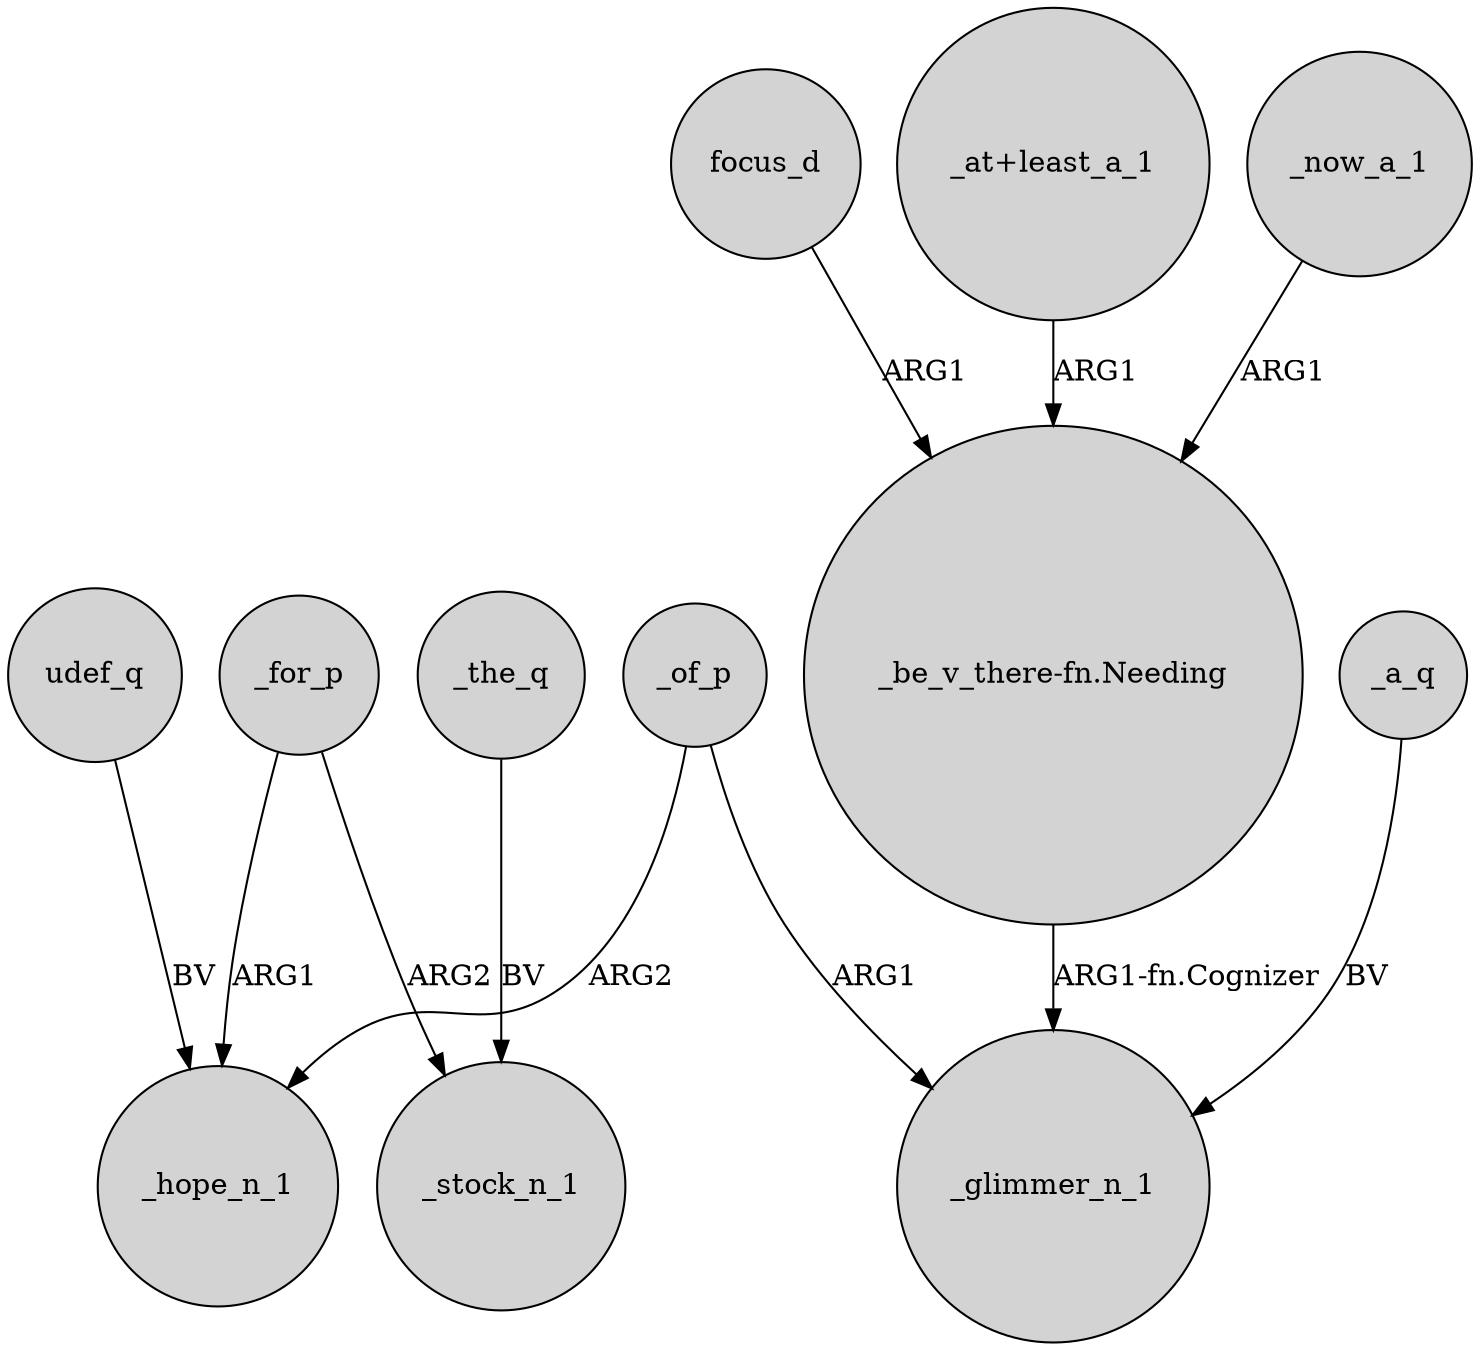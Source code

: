 digraph {
	node [shape=circle style=filled]
	_for_p -> _hope_n_1 [label=ARG1]
	_of_p -> _hope_n_1 [label=ARG2]
	_the_q -> _stock_n_1 [label=BV]
	_a_q -> _glimmer_n_1 [label=BV]
	focus_d -> "_be_v_there-fn.Needing" [label=ARG1]
	"_at+least_a_1" -> "_be_v_there-fn.Needing" [label=ARG1]
	"_be_v_there-fn.Needing" -> _glimmer_n_1 [label="ARG1-fn.Cognizer"]
	_of_p -> _glimmer_n_1 [label=ARG1]
	_now_a_1 -> "_be_v_there-fn.Needing" [label=ARG1]
	udef_q -> _hope_n_1 [label=BV]
	_for_p -> _stock_n_1 [label=ARG2]
}
